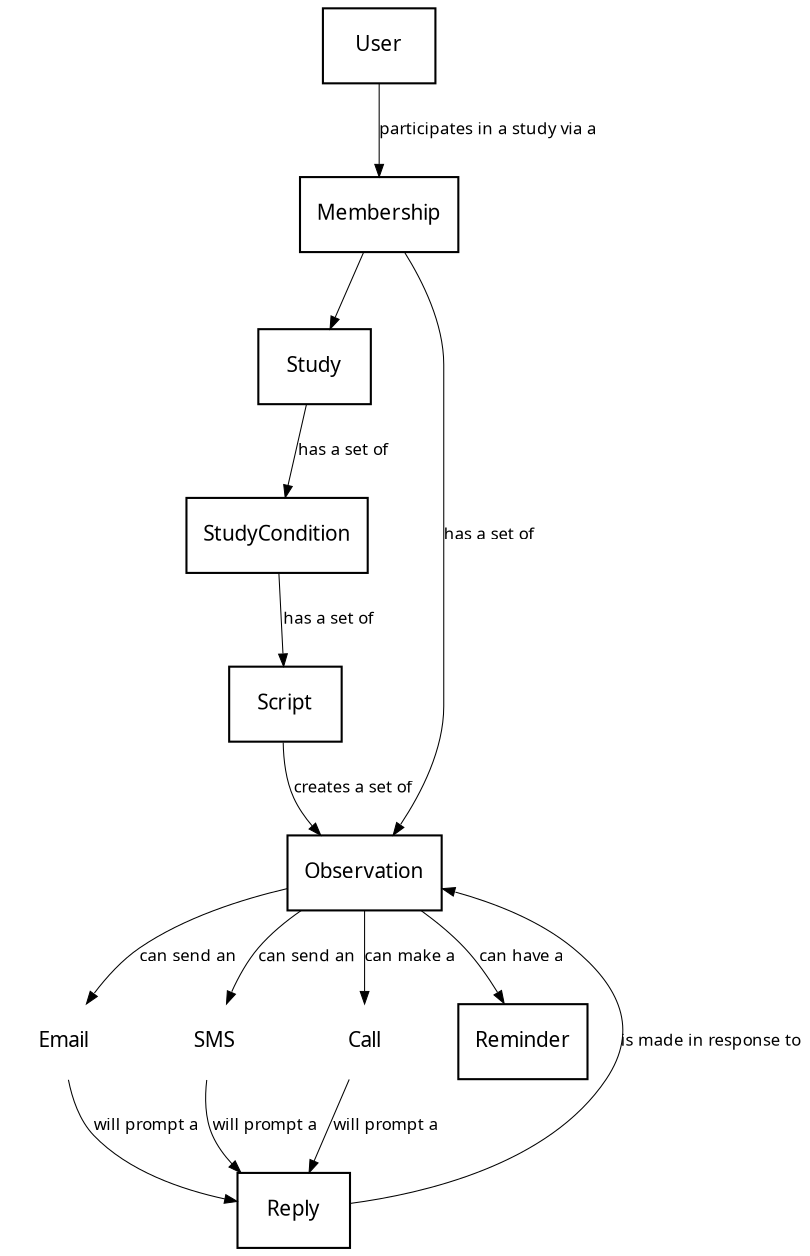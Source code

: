 digraph  {
node [shape=box, fontname="Frugal Sans", fontsize=10];
edge [fontsize=8, fontname="Frugal Sans", penwidth=.5, arrowsize=.6];

Study -> StudyCondition [label="has a set of"]
StudyCondition -> Script [label="has a set of"]
Script -> Observation [label="creates a set of"]
Reply -> Observation [label="is made in response to"]
Observation -> Email [label="can send an"]
Observation -> SMS [label="can send an"]
Observation -> Call [label="can make a"]

User -> Membership [label="participates in a study via a"]
Membership -> Study

Membership -> Observation [label="has a set of"]

Call -> Reply [label="will prompt a"]
Email -> Reply [label="will prompt a"]
SMS -> Reply [label="will prompt a"]

Call [shape=none]
SMS [shape=none]
Email [shape=none]

Observation -> Reminder [label="can have a"]

}
